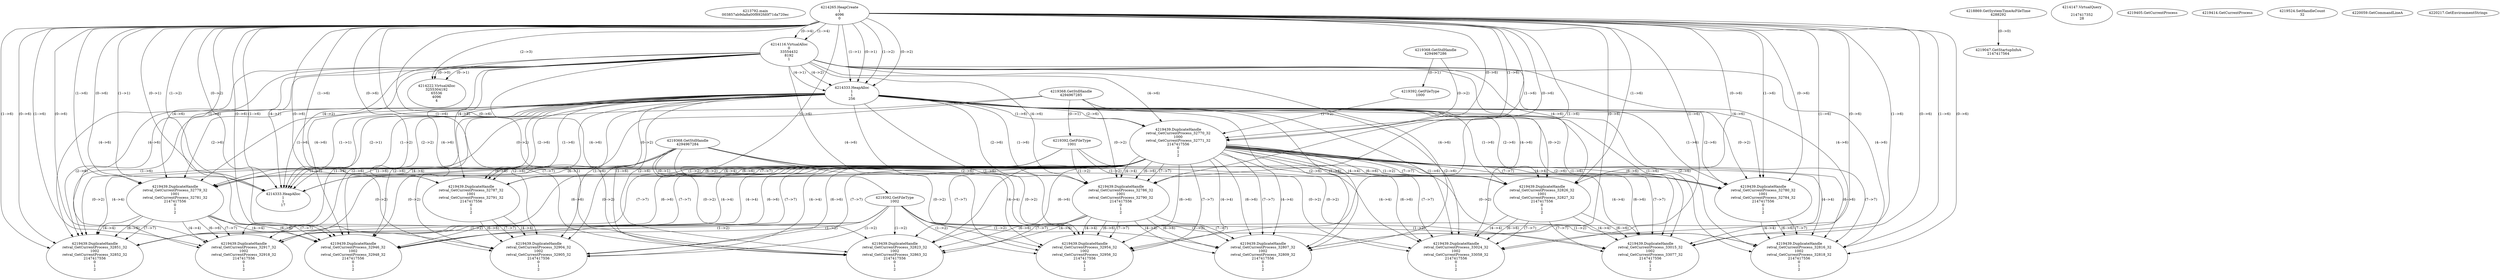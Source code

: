 // Global SCDG with merge call
digraph {
	0 [label="4213792.main
003857ab9da8a00f892fd0f71da720ec"]
	1 [label="4214265.HeapCreate
1
4096
0"]
	2 [label="4218869.GetSystemTimeAsFileTime
4288292"]
	3 [label="4214116.VirtualAlloc
0
33554432
8192
1"]
	1 -> 3 [label="(1-->4)"]
	1 -> 3 [label="(0-->4)"]
	4 [label="4214147.VirtualQuery

2147417352
28"]
	5 [label="4214222.VirtualAlloc
3255304192
65536
4096
4"]
	3 -> 5 [label="(0-->1)"]
	1 -> 5 [label="(2-->3)"]
	3 -> 5 [label="(0-->0)"]
	6 [label="4219047.GetStartupInfoA
2147417564"]
	2 -> 6 [label="(0-->0)"]
	7 [label="4219368.GetStdHandle
4294967286"]
	8 [label="4214333.HeapAlloc
1
1
256"]
	1 -> 8 [label="(1-->1)"]
	1 -> 8 [label="(0-->1)"]
	3 -> 8 [label="(4-->1)"]
	1 -> 8 [label="(1-->2)"]
	1 -> 8 [label="(0-->2)"]
	3 -> 8 [label="(4-->2)"]
	9 [label="4219392.GetFileType
1000"]
	7 -> 9 [label="(0-->1)"]
	10 [label="4219405.GetCurrentProcess
"]
	11 [label="4219414.GetCurrentProcess
"]
	12 [label="4219439.DuplicateHandle
retval_GetCurrentProcess_32770_32
1000
retval_GetCurrentProcess_32771_32
2147417556
0
1
2"]
	7 -> 12 [label="(0-->2)"]
	9 -> 12 [label="(1-->2)"]
	1 -> 12 [label="(1-->6)"]
	1 -> 12 [label="(0-->6)"]
	3 -> 12 [label="(4-->6)"]
	8 -> 12 [label="(1-->6)"]
	8 -> 12 [label="(2-->6)"]
	13 [label="4219368.GetStdHandle
4294967285"]
	14 [label="4219392.GetFileType
1001"]
	13 -> 14 [label="(0-->1)"]
	15 [label="4219368.GetStdHandle
4294967284"]
	16 [label="4219392.GetFileType
1002"]
	15 -> 16 [label="(0-->1)"]
	17 [label="4219524.SetHandleCount
32"]
	18 [label="4220059.GetCommandLineA
"]
	19 [label="4214333.HeapAlloc
1
1
17"]
	1 -> 19 [label="(1-->1)"]
	1 -> 19 [label="(0-->1)"]
	3 -> 19 [label="(4-->1)"]
	8 -> 19 [label="(1-->1)"]
	8 -> 19 [label="(2-->1)"]
	12 -> 19 [label="(6-->1)"]
	1 -> 19 [label="(1-->2)"]
	1 -> 19 [label="(0-->2)"]
	3 -> 19 [label="(4-->2)"]
	8 -> 19 [label="(1-->2)"]
	8 -> 19 [label="(2-->2)"]
	12 -> 19 [label="(6-->2)"]
	20 [label="4220217.GetEnvironmentStrings
"]
	21 [label="4219439.DuplicateHandle
retval_GetCurrentProcess_32786_32
1001
retval_GetCurrentProcess_32790_32
2147417556
0
1
2"]
	13 -> 21 [label="(0-->2)"]
	14 -> 21 [label="(1-->2)"]
	12 -> 21 [label="(4-->4)"]
	1 -> 21 [label="(1-->6)"]
	1 -> 21 [label="(0-->6)"]
	3 -> 21 [label="(4-->6)"]
	8 -> 21 [label="(1-->6)"]
	8 -> 21 [label="(2-->6)"]
	12 -> 21 [label="(6-->6)"]
	12 -> 21 [label="(7-->7)"]
	22 [label="4219439.DuplicateHandle
retval_GetCurrentProcess_32826_32
1001
retval_GetCurrentProcess_32827_32
2147417556
0
1
2"]
	13 -> 22 [label="(0-->2)"]
	14 -> 22 [label="(1-->2)"]
	12 -> 22 [label="(4-->4)"]
	1 -> 22 [label="(1-->6)"]
	1 -> 22 [label="(0-->6)"]
	3 -> 22 [label="(4-->6)"]
	8 -> 22 [label="(1-->6)"]
	8 -> 22 [label="(2-->6)"]
	12 -> 22 [label="(6-->6)"]
	12 -> 22 [label="(7-->7)"]
	23 [label="4219439.DuplicateHandle
retval_GetCurrentProcess_32780_32
1001
retval_GetCurrentProcess_32784_32
2147417556
0
1
2"]
	13 -> 23 [label="(0-->2)"]
	14 -> 23 [label="(1-->2)"]
	12 -> 23 [label="(4-->4)"]
	1 -> 23 [label="(1-->6)"]
	1 -> 23 [label="(0-->6)"]
	3 -> 23 [label="(4-->6)"]
	8 -> 23 [label="(1-->6)"]
	8 -> 23 [label="(2-->6)"]
	12 -> 23 [label="(6-->6)"]
	12 -> 23 [label="(7-->7)"]
	24 [label="4219439.DuplicateHandle
retval_GetCurrentProcess_32816_32
1002
retval_GetCurrentProcess_32818_32
2147417556
0
1
2"]
	15 -> 24 [label="(0-->2)"]
	16 -> 24 [label="(1-->2)"]
	12 -> 24 [label="(4-->4)"]
	23 -> 24 [label="(4-->4)"]
	1 -> 24 [label="(1-->6)"]
	1 -> 24 [label="(0-->6)"]
	3 -> 24 [label="(4-->6)"]
	8 -> 24 [label="(1-->6)"]
	8 -> 24 [label="(2-->6)"]
	12 -> 24 [label="(6-->6)"]
	23 -> 24 [label="(6-->6)"]
	12 -> 24 [label="(7-->7)"]
	23 -> 24 [label="(7-->7)"]
	25 [label="4219439.DuplicateHandle
retval_GetCurrentProcess_32807_32
1002
retval_GetCurrentProcess_32809_32
2147417556
0
1
2"]
	15 -> 25 [label="(0-->2)"]
	16 -> 25 [label="(1-->2)"]
	12 -> 25 [label="(4-->4)"]
	21 -> 25 [label="(4-->4)"]
	1 -> 25 [label="(1-->6)"]
	1 -> 25 [label="(0-->6)"]
	3 -> 25 [label="(4-->6)"]
	8 -> 25 [label="(1-->6)"]
	8 -> 25 [label="(2-->6)"]
	12 -> 25 [label="(6-->6)"]
	21 -> 25 [label="(6-->6)"]
	12 -> 25 [label="(7-->7)"]
	21 -> 25 [label="(7-->7)"]
	26 [label="4219439.DuplicateHandle
retval_GetCurrentProcess_32779_32
1001
retval_GetCurrentProcess_32781_32
2147417556
0
1
2"]
	13 -> 26 [label="(0-->2)"]
	14 -> 26 [label="(1-->2)"]
	12 -> 26 [label="(4-->4)"]
	1 -> 26 [label="(1-->6)"]
	1 -> 26 [label="(0-->6)"]
	3 -> 26 [label="(4-->6)"]
	8 -> 26 [label="(1-->6)"]
	8 -> 26 [label="(2-->6)"]
	12 -> 26 [label="(6-->6)"]
	12 -> 26 [label="(7-->7)"]
	27 [label="4219439.DuplicateHandle
retval_GetCurrentProcess_32851_32
1002
retval_GetCurrentProcess_32852_32
2147417556
0
1
2"]
	15 -> 27 [label="(0-->2)"]
	16 -> 27 [label="(1-->2)"]
	12 -> 27 [label="(4-->4)"]
	26 -> 27 [label="(4-->4)"]
	1 -> 27 [label="(1-->6)"]
	1 -> 27 [label="(0-->6)"]
	3 -> 27 [label="(4-->6)"]
	8 -> 27 [label="(1-->6)"]
	8 -> 27 [label="(2-->6)"]
	12 -> 27 [label="(6-->6)"]
	26 -> 27 [label="(6-->6)"]
	12 -> 27 [label="(7-->7)"]
	26 -> 27 [label="(7-->7)"]
	28 [label="4219439.DuplicateHandle
retval_GetCurrentProcess_32823_32
1002
retval_GetCurrentProcess_32863_32
2147417556
0
1
2"]
	15 -> 28 [label="(0-->2)"]
	16 -> 28 [label="(1-->2)"]
	12 -> 28 [label="(4-->4)"]
	21 -> 28 [label="(4-->4)"]
	1 -> 28 [label="(1-->6)"]
	1 -> 28 [label="(0-->6)"]
	3 -> 28 [label="(4-->6)"]
	8 -> 28 [label="(1-->6)"]
	8 -> 28 [label="(2-->6)"]
	12 -> 28 [label="(6-->6)"]
	21 -> 28 [label="(6-->6)"]
	12 -> 28 [label="(7-->7)"]
	21 -> 28 [label="(7-->7)"]
	29 [label="4219439.DuplicateHandle
retval_GetCurrentProcess_32787_32
1001
retval_GetCurrentProcess_32791_32
2147417556
0
1
2"]
	13 -> 29 [label="(0-->2)"]
	14 -> 29 [label="(1-->2)"]
	12 -> 29 [label="(4-->4)"]
	1 -> 29 [label="(1-->6)"]
	1 -> 29 [label="(0-->6)"]
	3 -> 29 [label="(4-->6)"]
	8 -> 29 [label="(1-->6)"]
	8 -> 29 [label="(2-->6)"]
	12 -> 29 [label="(6-->6)"]
	12 -> 29 [label="(7-->7)"]
	30 [label="4219439.DuplicateHandle
retval_GetCurrentProcess_32904_32
1002
retval_GetCurrentProcess_32905_32
2147417556
0
1
2"]
	15 -> 30 [label="(0-->2)"]
	16 -> 30 [label="(1-->2)"]
	12 -> 30 [label="(4-->4)"]
	29 -> 30 [label="(4-->4)"]
	1 -> 30 [label="(1-->6)"]
	1 -> 30 [label="(0-->6)"]
	3 -> 30 [label="(4-->6)"]
	8 -> 30 [label="(1-->6)"]
	8 -> 30 [label="(2-->6)"]
	12 -> 30 [label="(6-->6)"]
	29 -> 30 [label="(6-->6)"]
	12 -> 30 [label="(7-->7)"]
	29 -> 30 [label="(7-->7)"]
	31 [label="4219439.DuplicateHandle
retval_GetCurrentProcess_32917_32
1002
retval_GetCurrentProcess_32918_32
2147417556
0
1
2"]
	15 -> 31 [label="(0-->2)"]
	16 -> 31 [label="(1-->2)"]
	12 -> 31 [label="(4-->4)"]
	26 -> 31 [label="(4-->4)"]
	1 -> 31 [label="(1-->6)"]
	1 -> 31 [label="(0-->6)"]
	3 -> 31 [label="(4-->6)"]
	8 -> 31 [label="(1-->6)"]
	8 -> 31 [label="(2-->6)"]
	12 -> 31 [label="(6-->6)"]
	26 -> 31 [label="(6-->6)"]
	12 -> 31 [label="(7-->7)"]
	26 -> 31 [label="(7-->7)"]
	32 [label="4219439.DuplicateHandle
retval_GetCurrentProcess_32946_32
1002
retval_GetCurrentProcess_32948_32
2147417556
0
1
2"]
	15 -> 32 [label="(0-->2)"]
	16 -> 32 [label="(1-->2)"]
	12 -> 32 [label="(4-->4)"]
	26 -> 32 [label="(4-->4)"]
	1 -> 32 [label="(1-->6)"]
	1 -> 32 [label="(0-->6)"]
	3 -> 32 [label="(4-->6)"]
	8 -> 32 [label="(1-->6)"]
	8 -> 32 [label="(2-->6)"]
	12 -> 32 [label="(6-->6)"]
	26 -> 32 [label="(6-->6)"]
	12 -> 32 [label="(7-->7)"]
	26 -> 32 [label="(7-->7)"]
	33 [label="4219439.DuplicateHandle
retval_GetCurrentProcess_33024_32
1002
retval_GetCurrentProcess_33058_32
2147417556
0
1
2"]
	15 -> 33 [label="(0-->2)"]
	16 -> 33 [label="(1-->2)"]
	12 -> 33 [label="(4-->4)"]
	22 -> 33 [label="(4-->4)"]
	1 -> 33 [label="(1-->6)"]
	1 -> 33 [label="(0-->6)"]
	3 -> 33 [label="(4-->6)"]
	8 -> 33 [label="(1-->6)"]
	8 -> 33 [label="(2-->6)"]
	12 -> 33 [label="(6-->6)"]
	22 -> 33 [label="(6-->6)"]
	12 -> 33 [label="(7-->7)"]
	22 -> 33 [label="(7-->7)"]
	34 [label="4219439.DuplicateHandle
retval_GetCurrentProcess_32954_32
1002
retval_GetCurrentProcess_32956_32
2147417556
0
1
2"]
	15 -> 34 [label="(0-->2)"]
	16 -> 34 [label="(1-->2)"]
	12 -> 34 [label="(4-->4)"]
	21 -> 34 [label="(4-->4)"]
	1 -> 34 [label="(1-->6)"]
	1 -> 34 [label="(0-->6)"]
	3 -> 34 [label="(4-->6)"]
	8 -> 34 [label="(1-->6)"]
	8 -> 34 [label="(2-->6)"]
	12 -> 34 [label="(6-->6)"]
	21 -> 34 [label="(6-->6)"]
	12 -> 34 [label="(7-->7)"]
	21 -> 34 [label="(7-->7)"]
	35 [label="4219439.DuplicateHandle
retval_GetCurrentProcess_33015_32
1002
retval_GetCurrentProcess_33077_32
2147417556
0
1
2"]
	15 -> 35 [label="(0-->2)"]
	16 -> 35 [label="(1-->2)"]
	12 -> 35 [label="(4-->4)"]
	22 -> 35 [label="(4-->4)"]
	1 -> 35 [label="(1-->6)"]
	1 -> 35 [label="(0-->6)"]
	3 -> 35 [label="(4-->6)"]
	8 -> 35 [label="(1-->6)"]
	8 -> 35 [label="(2-->6)"]
	12 -> 35 [label="(6-->6)"]
	22 -> 35 [label="(6-->6)"]
	12 -> 35 [label="(7-->7)"]
	22 -> 35 [label="(7-->7)"]
}
